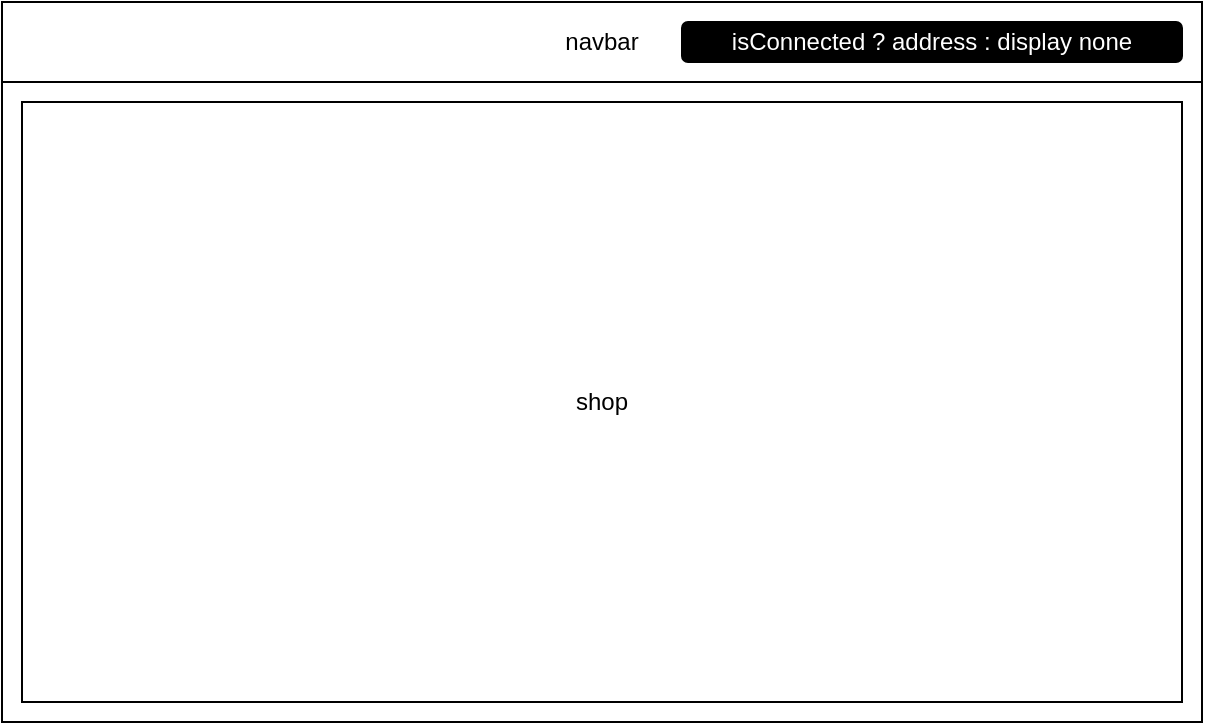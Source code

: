 <mxfile>
    <diagram id="JyOQFyVZvrMu7DivuR11" name="Page-1">
        <mxGraphModel dx="820" dy="455" grid="1" gridSize="10" guides="1" tooltips="1" connect="1" arrows="1" fold="1" page="1" pageScale="1" pageWidth="827" pageHeight="1169" math="0" shadow="0">
            <root>
                <mxCell id="0"/>
                <mxCell id="1" parent="0"/>
                <mxCell id="6" value="" style="swimlane;startSize=0;fillColor=#FFFFFF;" vertex="1" parent="1">
                    <mxGeometry x="120" y="40" width="600" height="360" as="geometry"/>
                </mxCell>
                <mxCell id="7" value="&lt;font color=&quot;#000000&quot;&gt;navbar&lt;/font&gt;" style="rounded=0;whiteSpace=wrap;html=1;fillColor=#FFFFFF;" vertex="1" parent="1">
                    <mxGeometry x="120" y="40" width="600" height="40" as="geometry"/>
                </mxCell>
                <mxCell id="9" value="&lt;font color=&quot;#000000&quot;&gt;shop&lt;/font&gt;" style="rounded=0;whiteSpace=wrap;html=1;fillColor=#FFFFFF;" vertex="1" parent="1">
                    <mxGeometry x="130" y="90" width="580" height="300" as="geometry"/>
                </mxCell>
                <mxCell id="18" value="&lt;font color=&quot;#ffffff&quot;&gt;isConnected ? address : display none&lt;/font&gt;" style="rounded=1;whiteSpace=wrap;html=1;fontColor=#000000;fillColor=#000000;" vertex="1" parent="1">
                    <mxGeometry x="460" y="50" width="250" height="20" as="geometry"/>
                </mxCell>
            </root>
        </mxGraphModel>
    </diagram>
</mxfile>